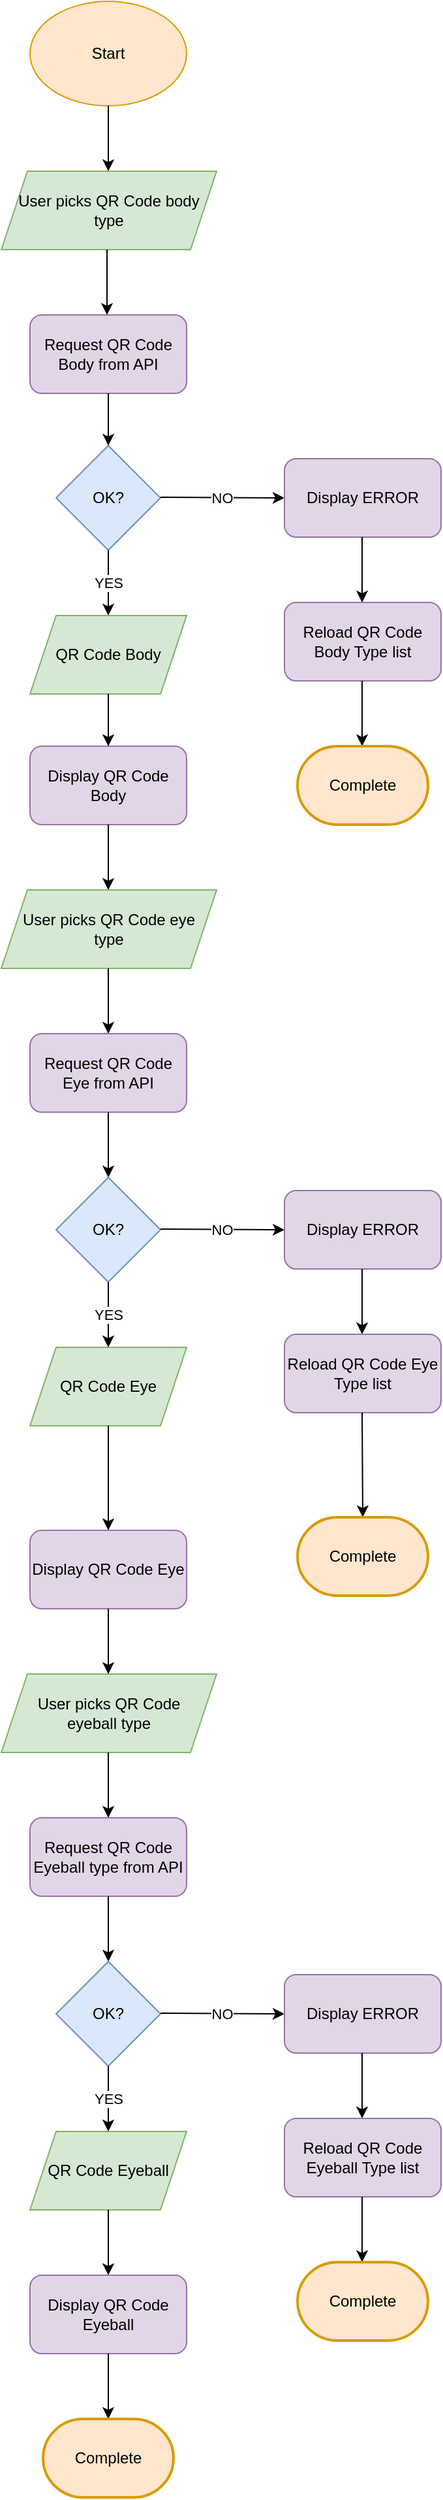<mxfile version="24.4.13" type="device">
  <diagram name="Page-1" id="0l7ROccEP6lqSc5vltxt">
    <mxGraphModel dx="1393" dy="797" grid="1" gridSize="10" guides="1" tooltips="1" connect="1" arrows="1" fold="1" page="1" pageScale="1" pageWidth="850" pageHeight="1100" math="0" shadow="0">
      <root>
        <mxCell id="0" />
        <mxCell id="1" parent="0" />
        <mxCell id="T_Avf6Wd_mKNB6yFoCMX-1" value="Start" style="ellipse;whiteSpace=wrap;html=1;fillColor=#ffe6cc;strokeColor=#d79b00;" vertex="1" parent="1">
          <mxGeometry x="365" width="120" height="80" as="geometry" />
        </mxCell>
        <mxCell id="T_Avf6Wd_mKNB6yFoCMX-2" value="" style="endArrow=classic;html=1;rounded=0;" edge="1" parent="1">
          <mxGeometry width="50" height="50" relative="1" as="geometry">
            <mxPoint x="425" y="80" as="sourcePoint" />
            <mxPoint x="425" y="130" as="targetPoint" />
          </mxGeometry>
        </mxCell>
        <mxCell id="T_Avf6Wd_mKNB6yFoCMX-3" value="User picks QR Code body type" style="shape=parallelogram;perimeter=parallelogramPerimeter;whiteSpace=wrap;html=1;fixedSize=1;fillColor=#d5e8d4;strokeColor=#82b366;" vertex="1" parent="1">
          <mxGeometry x="343" y="130" width="165" height="60" as="geometry" />
        </mxCell>
        <mxCell id="T_Avf6Wd_mKNB6yFoCMX-4" value="" style="endArrow=classic;html=1;rounded=0;" edge="1" parent="1">
          <mxGeometry width="50" height="50" relative="1" as="geometry">
            <mxPoint x="424" y="190" as="sourcePoint" />
            <mxPoint x="424" y="240" as="targetPoint" />
          </mxGeometry>
        </mxCell>
        <mxCell id="T_Avf6Wd_mKNB6yFoCMX-5" value="Request QR Code Body from API" style="rounded=1;whiteSpace=wrap;html=1;fillColor=#e1d5e7;strokeColor=#9673a6;" vertex="1" parent="1">
          <mxGeometry x="365" y="240" width="120" height="60" as="geometry" />
        </mxCell>
        <mxCell id="T_Avf6Wd_mKNB6yFoCMX-6" value="OK?" style="rhombus;whiteSpace=wrap;html=1;fillColor=#dae8fc;strokeColor=#6c8ebf;" vertex="1" parent="1">
          <mxGeometry x="385" y="340" width="80" height="80" as="geometry" />
        </mxCell>
        <mxCell id="T_Avf6Wd_mKNB6yFoCMX-8" value="NO" style="endArrow=classic;html=1;rounded=0;" edge="1" parent="1">
          <mxGeometry width="50" height="50" relative="1" as="geometry">
            <mxPoint x="465" y="379.5" as="sourcePoint" />
            <mxPoint x="560" y="380" as="targetPoint" />
          </mxGeometry>
        </mxCell>
        <mxCell id="T_Avf6Wd_mKNB6yFoCMX-9" value="YES" style="endArrow=classic;html=1;rounded=0;" edge="1" parent="1">
          <mxGeometry width="50" height="50" relative="1" as="geometry">
            <mxPoint x="425" y="420" as="sourcePoint" />
            <mxPoint x="425" y="470" as="targetPoint" />
          </mxGeometry>
        </mxCell>
        <mxCell id="T_Avf6Wd_mKNB6yFoCMX-10" value="Display ERROR" style="rounded=1;whiteSpace=wrap;html=1;fillColor=#e1d5e7;strokeColor=#9673a6;" vertex="1" parent="1">
          <mxGeometry x="560" y="350" width="120" height="60" as="geometry" />
        </mxCell>
        <mxCell id="T_Avf6Wd_mKNB6yFoCMX-12" value="QR Code Body" style="shape=parallelogram;perimeter=parallelogramPerimeter;whiteSpace=wrap;html=1;fixedSize=1;fillColor=#d5e8d4;strokeColor=#82b366;" vertex="1" parent="1">
          <mxGeometry x="365" y="470" width="120" height="60" as="geometry" />
        </mxCell>
        <mxCell id="T_Avf6Wd_mKNB6yFoCMX-15" value="Display QR Code Body" style="rounded=1;whiteSpace=wrap;html=1;fillColor=#e1d5e7;strokeColor=#9673a6;" vertex="1" parent="1">
          <mxGeometry x="365" y="570" width="120" height="60" as="geometry" />
        </mxCell>
        <mxCell id="T_Avf6Wd_mKNB6yFoCMX-16" value="" style="endArrow=classic;html=1;rounded=0;entryX=0.5;entryY=0;entryDx=0;entryDy=0;" edge="1" parent="1" target="T_Avf6Wd_mKNB6yFoCMX-6">
          <mxGeometry width="50" height="50" relative="1" as="geometry">
            <mxPoint x="425" y="300" as="sourcePoint" />
            <mxPoint x="425" y="350" as="targetPoint" />
          </mxGeometry>
        </mxCell>
        <mxCell id="T_Avf6Wd_mKNB6yFoCMX-17" value="" style="endArrow=classic;html=1;rounded=0;" edge="1" parent="1">
          <mxGeometry width="50" height="50" relative="1" as="geometry">
            <mxPoint x="425" y="530" as="sourcePoint" />
            <mxPoint x="425" y="570" as="targetPoint" />
          </mxGeometry>
        </mxCell>
        <mxCell id="T_Avf6Wd_mKNB6yFoCMX-18" value="" style="endArrow=classic;html=1;rounded=0;" edge="1" parent="1">
          <mxGeometry width="50" height="50" relative="1" as="geometry">
            <mxPoint x="619.5" y="410" as="sourcePoint" />
            <mxPoint x="619.5" y="460" as="targetPoint" />
          </mxGeometry>
        </mxCell>
        <mxCell id="T_Avf6Wd_mKNB6yFoCMX-19" value="Reload QR Code Body Type list" style="rounded=1;whiteSpace=wrap;html=1;fillColor=#e1d5e7;strokeColor=#9673a6;" vertex="1" parent="1">
          <mxGeometry x="560" y="460" width="120" height="60" as="geometry" />
        </mxCell>
        <mxCell id="T_Avf6Wd_mKNB6yFoCMX-20" value="" style="endArrow=classic;html=1;rounded=0;" edge="1" parent="1">
          <mxGeometry width="50" height="50" relative="1" as="geometry">
            <mxPoint x="619.5" y="520" as="sourcePoint" />
            <mxPoint x="619.5" y="570" as="targetPoint" />
          </mxGeometry>
        </mxCell>
        <mxCell id="T_Avf6Wd_mKNB6yFoCMX-21" value="" style="endArrow=classic;html=1;rounded=0;" edge="1" parent="1">
          <mxGeometry width="50" height="50" relative="1" as="geometry">
            <mxPoint x="425" y="630" as="sourcePoint" />
            <mxPoint x="425" y="680" as="targetPoint" />
          </mxGeometry>
        </mxCell>
        <mxCell id="T_Avf6Wd_mKNB6yFoCMX-24" value="Complete" style="strokeWidth=2;html=1;shape=mxgraph.flowchart.terminator;whiteSpace=wrap;fillColor=#ffe6cc;strokeColor=#d79b00;" vertex="1" parent="1">
          <mxGeometry x="570" y="570" width="100" height="60" as="geometry" />
        </mxCell>
        <mxCell id="T_Avf6Wd_mKNB6yFoCMX-25" value="User picks QR Code eye&lt;div&gt;type&lt;/div&gt;" style="shape=parallelogram;perimeter=parallelogramPerimeter;whiteSpace=wrap;html=1;fixedSize=1;fillColor=#d5e8d4;strokeColor=#82b366;" vertex="1" parent="1">
          <mxGeometry x="343" y="680" width="165" height="60" as="geometry" />
        </mxCell>
        <mxCell id="T_Avf6Wd_mKNB6yFoCMX-26" value="" style="endArrow=classic;html=1;rounded=0;" edge="1" parent="1">
          <mxGeometry width="50" height="50" relative="1" as="geometry">
            <mxPoint x="425" y="740" as="sourcePoint" />
            <mxPoint x="425" y="790" as="targetPoint" />
          </mxGeometry>
        </mxCell>
        <mxCell id="T_Avf6Wd_mKNB6yFoCMX-27" value="Request QR Code Eye from API" style="rounded=1;whiteSpace=wrap;html=1;fillColor=#e1d5e7;strokeColor=#9673a6;" vertex="1" parent="1">
          <mxGeometry x="365" y="790" width="120" height="60" as="geometry" />
        </mxCell>
        <mxCell id="T_Avf6Wd_mKNB6yFoCMX-30" value="" style="endArrow=classic;html=1;rounded=0;" edge="1" parent="1">
          <mxGeometry width="50" height="50" relative="1" as="geometry">
            <mxPoint x="425" y="850" as="sourcePoint" />
            <mxPoint x="425" y="900" as="targetPoint" />
          </mxGeometry>
        </mxCell>
        <mxCell id="T_Avf6Wd_mKNB6yFoCMX-31" value="OK?" style="rhombus;whiteSpace=wrap;html=1;fillColor=#dae8fc;strokeColor=#6c8ebf;" vertex="1" parent="1">
          <mxGeometry x="385" y="900" width="80" height="80" as="geometry" />
        </mxCell>
        <mxCell id="T_Avf6Wd_mKNB6yFoCMX-32" value="NO" style="endArrow=classic;html=1;rounded=0;" edge="1" parent="1">
          <mxGeometry width="50" height="50" relative="1" as="geometry">
            <mxPoint x="465" y="939.5" as="sourcePoint" />
            <mxPoint x="560" y="940" as="targetPoint" />
          </mxGeometry>
        </mxCell>
        <mxCell id="T_Avf6Wd_mKNB6yFoCMX-33" value="YES" style="endArrow=classic;html=1;rounded=0;" edge="1" parent="1">
          <mxGeometry width="50" height="50" relative="1" as="geometry">
            <mxPoint x="425" y="980" as="sourcePoint" />
            <mxPoint x="425" y="1030" as="targetPoint" />
          </mxGeometry>
        </mxCell>
        <mxCell id="T_Avf6Wd_mKNB6yFoCMX-34" value="Display ERROR" style="rounded=1;whiteSpace=wrap;html=1;fillColor=#e1d5e7;strokeColor=#9673a6;" vertex="1" parent="1">
          <mxGeometry x="560" y="910" width="120" height="60" as="geometry" />
        </mxCell>
        <mxCell id="T_Avf6Wd_mKNB6yFoCMX-35" value="QR Code Eye" style="shape=parallelogram;perimeter=parallelogramPerimeter;whiteSpace=wrap;html=1;fixedSize=1;fillColor=#d5e8d4;strokeColor=#82b366;" vertex="1" parent="1">
          <mxGeometry x="365" y="1030" width="120" height="60" as="geometry" />
        </mxCell>
        <mxCell id="T_Avf6Wd_mKNB6yFoCMX-36" value="" style="endArrow=classic;html=1;rounded=0;" edge="1" parent="1">
          <mxGeometry width="50" height="50" relative="1" as="geometry">
            <mxPoint x="619.5" y="970" as="sourcePoint" />
            <mxPoint x="619.5" y="1020" as="targetPoint" />
          </mxGeometry>
        </mxCell>
        <mxCell id="T_Avf6Wd_mKNB6yFoCMX-37" value="Reload QR Code Eye Type list" style="rounded=1;whiteSpace=wrap;html=1;fillColor=#e1d5e7;strokeColor=#9673a6;" vertex="1" parent="1">
          <mxGeometry x="560" y="1020" width="120" height="60" as="geometry" />
        </mxCell>
        <mxCell id="T_Avf6Wd_mKNB6yFoCMX-38" value="" style="endArrow=classic;html=1;rounded=0;entryX=0.5;entryY=0;entryDx=0;entryDy=0;entryPerimeter=0;" edge="1" parent="1" target="T_Avf6Wd_mKNB6yFoCMX-39">
          <mxGeometry width="50" height="50" relative="1" as="geometry">
            <mxPoint x="619.5" y="1080" as="sourcePoint" />
            <mxPoint x="619.5" y="1130" as="targetPoint" />
          </mxGeometry>
        </mxCell>
        <mxCell id="T_Avf6Wd_mKNB6yFoCMX-39" value="Complete" style="strokeWidth=2;html=1;shape=mxgraph.flowchart.terminator;whiteSpace=wrap;fillColor=#ffe6cc;strokeColor=#d79b00;" vertex="1" parent="1">
          <mxGeometry x="570" y="1160" width="100" height="60" as="geometry" />
        </mxCell>
        <mxCell id="T_Avf6Wd_mKNB6yFoCMX-40" value="" style="endArrow=classic;html=1;rounded=0;entryX=0.5;entryY=0;entryDx=0;entryDy=0;" edge="1" parent="1" target="T_Avf6Wd_mKNB6yFoCMX-41">
          <mxGeometry width="50" height="50" relative="1" as="geometry">
            <mxPoint x="425" y="1090" as="sourcePoint" />
            <mxPoint x="425" y="1140" as="targetPoint" />
          </mxGeometry>
        </mxCell>
        <mxCell id="T_Avf6Wd_mKNB6yFoCMX-41" value="Display QR Code Eye" style="rounded=1;whiteSpace=wrap;html=1;fillColor=#e1d5e7;strokeColor=#9673a6;" vertex="1" parent="1">
          <mxGeometry x="365" y="1170" width="120" height="60" as="geometry" />
        </mxCell>
        <mxCell id="T_Avf6Wd_mKNB6yFoCMX-42" value="" style="endArrow=classic;html=1;rounded=0;" edge="1" parent="1">
          <mxGeometry width="50" height="50" relative="1" as="geometry">
            <mxPoint x="425" y="1230" as="sourcePoint" />
            <mxPoint x="425" y="1280" as="targetPoint" />
          </mxGeometry>
        </mxCell>
        <mxCell id="T_Avf6Wd_mKNB6yFoCMX-43" value="User picks QR Code eyeball&amp;nbsp;&lt;span style=&quot;background-color: initial;&quot;&gt;type&lt;/span&gt;" style="shape=parallelogram;perimeter=parallelogramPerimeter;whiteSpace=wrap;html=1;fixedSize=1;fillColor=#d5e8d4;strokeColor=#82b366;" vertex="1" parent="1">
          <mxGeometry x="343" y="1280" width="165" height="60" as="geometry" />
        </mxCell>
        <mxCell id="T_Avf6Wd_mKNB6yFoCMX-45" value="" style="endArrow=classic;html=1;rounded=0;" edge="1" parent="1">
          <mxGeometry width="50" height="50" relative="1" as="geometry">
            <mxPoint x="425" y="1340" as="sourcePoint" />
            <mxPoint x="425" y="1390" as="targetPoint" />
          </mxGeometry>
        </mxCell>
        <mxCell id="T_Avf6Wd_mKNB6yFoCMX-46" value="Request QR Code Eyeball type from API" style="rounded=1;whiteSpace=wrap;html=1;fillColor=#e1d5e7;strokeColor=#9673a6;" vertex="1" parent="1">
          <mxGeometry x="365" y="1390" width="120" height="60" as="geometry" />
        </mxCell>
        <mxCell id="T_Avf6Wd_mKNB6yFoCMX-47" value="" style="endArrow=classic;html=1;rounded=0;" edge="1" parent="1">
          <mxGeometry width="50" height="50" relative="1" as="geometry">
            <mxPoint x="425" y="1450" as="sourcePoint" />
            <mxPoint x="425" y="1500" as="targetPoint" />
          </mxGeometry>
        </mxCell>
        <mxCell id="T_Avf6Wd_mKNB6yFoCMX-48" value="OK?" style="rhombus;whiteSpace=wrap;html=1;fillColor=#dae8fc;strokeColor=#6c8ebf;" vertex="1" parent="1">
          <mxGeometry x="385" y="1500" width="80" height="80" as="geometry" />
        </mxCell>
        <mxCell id="T_Avf6Wd_mKNB6yFoCMX-49" value="NO" style="endArrow=classic;html=1;rounded=0;" edge="1" parent="1">
          <mxGeometry width="50" height="50" relative="1" as="geometry">
            <mxPoint x="465" y="1539.5" as="sourcePoint" />
            <mxPoint x="560" y="1540" as="targetPoint" />
          </mxGeometry>
        </mxCell>
        <mxCell id="T_Avf6Wd_mKNB6yFoCMX-50" value="Display ERROR" style="rounded=1;whiteSpace=wrap;html=1;fillColor=#e1d5e7;strokeColor=#9673a6;" vertex="1" parent="1">
          <mxGeometry x="560" y="1510" width="120" height="60" as="geometry" />
        </mxCell>
        <mxCell id="T_Avf6Wd_mKNB6yFoCMX-51" value="" style="endArrow=classic;html=1;rounded=0;" edge="1" parent="1">
          <mxGeometry width="50" height="50" relative="1" as="geometry">
            <mxPoint x="619.5" y="1570" as="sourcePoint" />
            <mxPoint x="619.5" y="1620" as="targetPoint" />
          </mxGeometry>
        </mxCell>
        <mxCell id="T_Avf6Wd_mKNB6yFoCMX-52" value="YES" style="endArrow=classic;html=1;rounded=0;" edge="1" parent="1">
          <mxGeometry width="50" height="50" relative="1" as="geometry">
            <mxPoint x="425" y="1580" as="sourcePoint" />
            <mxPoint x="425" y="1630" as="targetPoint" />
          </mxGeometry>
        </mxCell>
        <mxCell id="T_Avf6Wd_mKNB6yFoCMX-53" value="QR Code Eyeball" style="shape=parallelogram;perimeter=parallelogramPerimeter;whiteSpace=wrap;html=1;fixedSize=1;fillColor=#d5e8d4;strokeColor=#82b366;" vertex="1" parent="1">
          <mxGeometry x="365" y="1630" width="120" height="60" as="geometry" />
        </mxCell>
        <mxCell id="T_Avf6Wd_mKNB6yFoCMX-55" value="" style="endArrow=classic;html=1;rounded=0;" edge="1" parent="1">
          <mxGeometry width="50" height="50" relative="1" as="geometry">
            <mxPoint x="425" y="1690" as="sourcePoint" />
            <mxPoint x="425" y="1740" as="targetPoint" />
          </mxGeometry>
        </mxCell>
        <mxCell id="T_Avf6Wd_mKNB6yFoCMX-56" value="Display QR Code Eyeball" style="rounded=1;whiteSpace=wrap;html=1;fillColor=#e1d5e7;strokeColor=#9673a6;" vertex="1" parent="1">
          <mxGeometry x="365" y="1740" width="120" height="60" as="geometry" />
        </mxCell>
        <mxCell id="T_Avf6Wd_mKNB6yFoCMX-57" value="Reload QR Code Eyeball Type list" style="rounded=1;whiteSpace=wrap;html=1;fillColor=#e1d5e7;strokeColor=#9673a6;" vertex="1" parent="1">
          <mxGeometry x="560" y="1620" width="120" height="60" as="geometry" />
        </mxCell>
        <mxCell id="T_Avf6Wd_mKNB6yFoCMX-58" value="" style="endArrow=classic;html=1;rounded=0;" edge="1" parent="1">
          <mxGeometry width="50" height="50" relative="1" as="geometry">
            <mxPoint x="619.5" y="1680" as="sourcePoint" />
            <mxPoint x="619.5" y="1730" as="targetPoint" />
          </mxGeometry>
        </mxCell>
        <mxCell id="T_Avf6Wd_mKNB6yFoCMX-59" value="Complete" style="strokeWidth=2;html=1;shape=mxgraph.flowchart.terminator;whiteSpace=wrap;fillColor=#ffe6cc;strokeColor=#d79b00;" vertex="1" parent="1">
          <mxGeometry x="570" y="1730" width="100" height="60" as="geometry" />
        </mxCell>
        <mxCell id="T_Avf6Wd_mKNB6yFoCMX-60" value="" style="endArrow=classic;html=1;rounded=0;" edge="1" parent="1">
          <mxGeometry width="50" height="50" relative="1" as="geometry">
            <mxPoint x="425" y="1800" as="sourcePoint" />
            <mxPoint x="425" y="1850" as="targetPoint" />
          </mxGeometry>
        </mxCell>
        <mxCell id="T_Avf6Wd_mKNB6yFoCMX-61" value="Complete" style="strokeWidth=2;html=1;shape=mxgraph.flowchart.terminator;whiteSpace=wrap;fillColor=#ffe6cc;strokeColor=#d79b00;" vertex="1" parent="1">
          <mxGeometry x="375" y="1850" width="100" height="60" as="geometry" />
        </mxCell>
      </root>
    </mxGraphModel>
  </diagram>
</mxfile>
